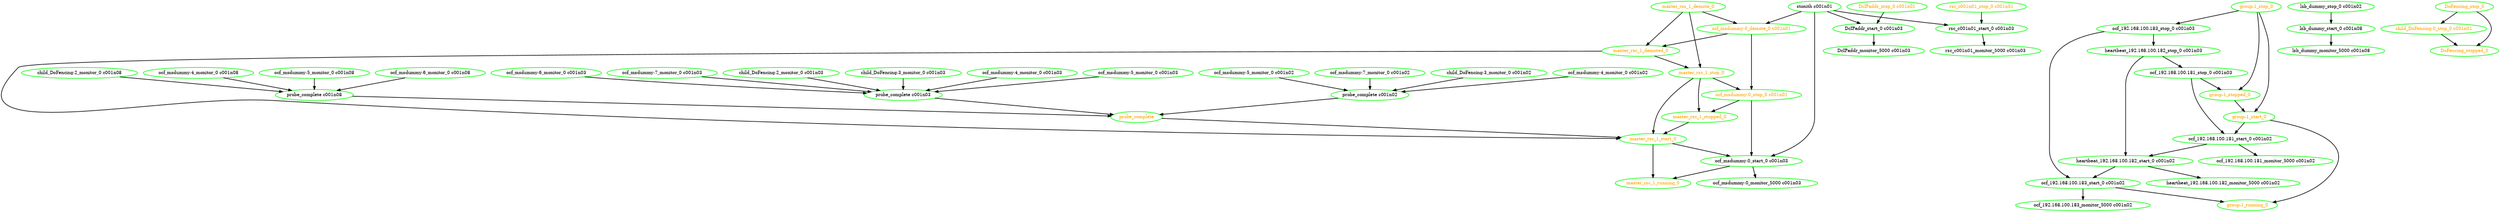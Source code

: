 digraph "g" {
	size = "30,30"
"probe_complete" [ style=bold color="green" fontcolor="orange" ]
"probe_complete c001n03" [ style=bold color="green" fontcolor="black" ]
"child_DoFencing:2_monitor_0 c001n03" [ style=bold color="green" fontcolor="black" ]
"child_DoFencing:3_monitor_0 c001n03" [ style=bold color="green" fontcolor="black" ]
"ocf_msdummy:4_monitor_0 c001n03" [ style=bold color="green" fontcolor="black" ]
"ocf_msdummy:5_monitor_0 c001n03" [ style=bold color="green" fontcolor="black" ]
"ocf_msdummy:6_monitor_0 c001n03" [ style=bold color="green" fontcolor="black" ]
"ocf_msdummy:7_monitor_0 c001n03" [ style=bold color="green" fontcolor="black" ]
"probe_complete c001n02" [ style=bold color="green" fontcolor="black" ]
"child_DoFencing:3_monitor_0 c001n02" [ style=bold color="green" fontcolor="black" ]
"ocf_msdummy:4_monitor_0 c001n02" [ style=bold color="green" fontcolor="black" ]
"ocf_msdummy:5_monitor_0 c001n02" [ style=bold color="green" fontcolor="black" ]
"ocf_msdummy:7_monitor_0 c001n02" [ style=bold color="green" fontcolor="black" ]
"probe_complete c001n08" [ style=bold color="green" fontcolor="black" ]
"child_DoFencing:2_monitor_0 c001n08" [ style=bold color="green" fontcolor="black" ]
"ocf_msdummy:4_monitor_0 c001n08" [ style=bold color="green" fontcolor="black" ]
"ocf_msdummy:5_monitor_0 c001n08" [ style=bold color="green" fontcolor="black" ]
"ocf_msdummy:6_monitor_0 c001n08" [ style=bold color="green" fontcolor="black" ]
"DcIPaddr_stop_0 c001n01" [ style=bold color="green" fontcolor="orange" ]
"DcIPaddr_start_0 c001n03" [ style=bold color="green" fontcolor="black" ]
"DcIPaddr_monitor_5000 c001n03" [ style=bold color="green" fontcolor="black" ]
"ocf_192.168.100.183_stop_0 c001n03" [ style=bold color="green" fontcolor="black" ]
"ocf_192.168.100.183_start_0 c001n02" [ style=bold color="green" fontcolor="black" ]
"ocf_192.168.100.183_monitor_5000 c001n02" [ style=bold color="green" fontcolor="black" ]
"heartbeat_192.168.100.182_stop_0 c001n03" [ style=bold color="green" fontcolor="black" ]
"heartbeat_192.168.100.182_start_0 c001n02" [ style=bold color="green" fontcolor="black" ]
"heartbeat_192.168.100.182_monitor_5000 c001n02" [ style=bold color="green" fontcolor="black" ]
"ocf_192.168.100.181_stop_0 c001n03" [ style=bold color="green" fontcolor="black" ]
"ocf_192.168.100.181_start_0 c001n02" [ style=bold color="green" fontcolor="black" ]
"ocf_192.168.100.181_monitor_5000 c001n02" [ style=bold color="green" fontcolor="black" ]
"group-1_start_0" [ style=bold color="green" fontcolor="orange" ]
"group-1_running_0" [ style=bold color="green" fontcolor="orange" ]
"group-1_stop_0" [ style=bold color="green" fontcolor="orange" ]
"group-1_stopped_0" [ style=bold color="green" fontcolor="orange" ]
"lsb_dummy_stop_0 c001n02" [ style=bold color="green" fontcolor="black" ]
"lsb_dummy_start_0 c001n08" [ style=bold color="green" fontcolor="black" ]
"lsb_dummy_monitor_5000 c001n08" [ style=bold color="green" fontcolor="black" ]
"rsc_c001n01_stop_0 c001n01" [ style=bold color="green" fontcolor="orange" ]
"rsc_c001n01_start_0 c001n03" [ style=bold color="green" fontcolor="black" ]
"rsc_c001n01_monitor_5000 c001n03" [ style=bold color="green" fontcolor="black" ]
"child_DoFencing:0_stop_0 c001n01" [ style=bold color="green" fontcolor="orange" ]
"DoFencing_stop_0" [ style=bold color="green" fontcolor="orange" ]
"DoFencing_stopped_0" [ style=bold color="green" fontcolor="orange" ]
"ocf_msdummy:0_stop_0 c001n01" [ style=bold color="green" fontcolor="orange" ]
"ocf_msdummy:0_start_0 c001n03" [ style=bold color="green" fontcolor="black" ]
"ocf_msdummy:0_demote_0 c001n01" [ style=bold color="green" fontcolor="orange" ]
"ocf_msdummy:0_monitor_5000 c001n03" [ style=bold color="green" fontcolor="black" ]
"master_rsc_1_start_0" [ style=bold color="green" fontcolor="orange" ]
"master_rsc_1_running_0" [ style=bold color="green" fontcolor="orange" ]
"master_rsc_1_stop_0" [ style=bold color="green" fontcolor="orange" ]
"master_rsc_1_stopped_0" [ style=bold color="green" fontcolor="orange" ]
"master_rsc_1_demote_0" [ style=bold color="green" fontcolor="orange" ]
"master_rsc_1_demoted_0" [ style=bold color="green" fontcolor="orange" ]
"stonith c001n01" [ style=bold color="green" fontcolor="black" ]
"probe_complete c001n03" -> "probe_complete" [ style = bold]
"probe_complete c001n02" -> "probe_complete" [ style = bold]
"probe_complete c001n08" -> "probe_complete" [ style = bold]
"child_DoFencing:2_monitor_0 c001n03" -> "probe_complete c001n03" [ style = bold]
"child_DoFencing:3_monitor_0 c001n03" -> "probe_complete c001n03" [ style = bold]
"ocf_msdummy:4_monitor_0 c001n03" -> "probe_complete c001n03" [ style = bold]
"ocf_msdummy:5_monitor_0 c001n03" -> "probe_complete c001n03" [ style = bold]
"ocf_msdummy:6_monitor_0 c001n03" -> "probe_complete c001n03" [ style = bold]
"ocf_msdummy:7_monitor_0 c001n03" -> "probe_complete c001n03" [ style = bold]
"child_DoFencing:3_monitor_0 c001n02" -> "probe_complete c001n02" [ style = bold]
"ocf_msdummy:4_monitor_0 c001n02" -> "probe_complete c001n02" [ style = bold]
"ocf_msdummy:5_monitor_0 c001n02" -> "probe_complete c001n02" [ style = bold]
"ocf_msdummy:7_monitor_0 c001n02" -> "probe_complete c001n02" [ style = bold]
"child_DoFencing:2_monitor_0 c001n08" -> "probe_complete c001n08" [ style = bold]
"ocf_msdummy:4_monitor_0 c001n08" -> "probe_complete c001n08" [ style = bold]
"ocf_msdummy:5_monitor_0 c001n08" -> "probe_complete c001n08" [ style = bold]
"ocf_msdummy:6_monitor_0 c001n08" -> "probe_complete c001n08" [ style = bold]
"DcIPaddr_stop_0 c001n01" -> "DcIPaddr_start_0 c001n03" [ style = bold]
"stonith c001n01" -> "DcIPaddr_start_0 c001n03" [ style = bold]
"DcIPaddr_start_0 c001n03" -> "DcIPaddr_monitor_5000 c001n03" [ style = bold]
"group-1_stop_0" -> "ocf_192.168.100.183_stop_0 c001n03" [ style = bold]
"ocf_192.168.100.183_stop_0 c001n03" -> "ocf_192.168.100.183_start_0 c001n02" [ style = bold]
"heartbeat_192.168.100.182_start_0 c001n02" -> "ocf_192.168.100.183_start_0 c001n02" [ style = bold]
"ocf_192.168.100.183_start_0 c001n02" -> "ocf_192.168.100.183_monitor_5000 c001n02" [ style = bold]
"ocf_192.168.100.183_stop_0 c001n03" -> "heartbeat_192.168.100.182_stop_0 c001n03" [ style = bold]
"heartbeat_192.168.100.182_stop_0 c001n03" -> "heartbeat_192.168.100.182_start_0 c001n02" [ style = bold]
"ocf_192.168.100.181_start_0 c001n02" -> "heartbeat_192.168.100.182_start_0 c001n02" [ style = bold]
"heartbeat_192.168.100.182_start_0 c001n02" -> "heartbeat_192.168.100.182_monitor_5000 c001n02" [ style = bold]
"heartbeat_192.168.100.182_stop_0 c001n03" -> "ocf_192.168.100.181_stop_0 c001n03" [ style = bold]
"ocf_192.168.100.181_stop_0 c001n03" -> "ocf_192.168.100.181_start_0 c001n02" [ style = bold]
"group-1_start_0" -> "ocf_192.168.100.181_start_0 c001n02" [ style = bold]
"ocf_192.168.100.181_start_0 c001n02" -> "ocf_192.168.100.181_monitor_5000 c001n02" [ style = bold]
"group-1_stop_0" -> "group-1_start_0" [ style = bold]
"group-1_stopped_0" -> "group-1_start_0" [ style = bold]
"ocf_192.168.100.183_start_0 c001n02" -> "group-1_running_0" [ style = bold]
"group-1_start_0" -> "group-1_running_0" [ style = bold]
"ocf_192.168.100.181_stop_0 c001n03" -> "group-1_stopped_0" [ style = bold]
"group-1_stop_0" -> "group-1_stopped_0" [ style = bold]
"lsb_dummy_stop_0 c001n02" -> "lsb_dummy_start_0 c001n08" [ style = bold]
"lsb_dummy_start_0 c001n08" -> "lsb_dummy_monitor_5000 c001n08" [ style = bold]
"rsc_c001n01_stop_0 c001n01" -> "rsc_c001n01_start_0 c001n03" [ style = bold]
"stonith c001n01" -> "rsc_c001n01_start_0 c001n03" [ style = bold]
"rsc_c001n01_start_0 c001n03" -> "rsc_c001n01_monitor_5000 c001n03" [ style = bold]
"DoFencing_stop_0" -> "child_DoFencing:0_stop_0 c001n01" [ style = bold]
"child_DoFencing:0_stop_0 c001n01" -> "DoFencing_stopped_0" [ style = bold]
"DoFencing_stop_0" -> "DoFencing_stopped_0" [ style = bold]
"ocf_msdummy:0_demote_0 c001n01" -> "ocf_msdummy:0_stop_0 c001n01" [ style = bold]
"master_rsc_1_stop_0" -> "ocf_msdummy:0_stop_0 c001n01" [ style = bold]
"ocf_msdummy:0_stop_0 c001n01" -> "ocf_msdummy:0_start_0 c001n03" [ style = bold]
"master_rsc_1_start_0" -> "ocf_msdummy:0_start_0 c001n03" [ style = bold]
"stonith c001n01" -> "ocf_msdummy:0_start_0 c001n03" [ style = bold]
"master_rsc_1_demote_0" -> "ocf_msdummy:0_demote_0 c001n01" [ style = bold]
"stonith c001n01" -> "ocf_msdummy:0_demote_0 c001n01" [ style = bold]
"ocf_msdummy:0_start_0 c001n03" -> "ocf_msdummy:0_monitor_5000 c001n03" [ style = bold]
"probe_complete" -> "master_rsc_1_start_0" [ style = bold]
"master_rsc_1_stop_0" -> "master_rsc_1_start_0" [ style = bold]
"master_rsc_1_stopped_0" -> "master_rsc_1_start_0" [ style = bold]
"master_rsc_1_demoted_0" -> "master_rsc_1_start_0" [ style = bold]
"ocf_msdummy:0_start_0 c001n03" -> "master_rsc_1_running_0" [ style = bold]
"master_rsc_1_start_0" -> "master_rsc_1_running_0" [ style = bold]
"master_rsc_1_demote_0" -> "master_rsc_1_stop_0" [ style = bold]
"master_rsc_1_demoted_0" -> "master_rsc_1_stop_0" [ style = bold]
"ocf_msdummy:0_stop_0 c001n01" -> "master_rsc_1_stopped_0" [ style = bold]
"master_rsc_1_stop_0" -> "master_rsc_1_stopped_0" [ style = bold]
"ocf_msdummy:0_demote_0 c001n01" -> "master_rsc_1_demoted_0" [ style = bold]
"master_rsc_1_demote_0" -> "master_rsc_1_demoted_0" [ style = bold]
}
